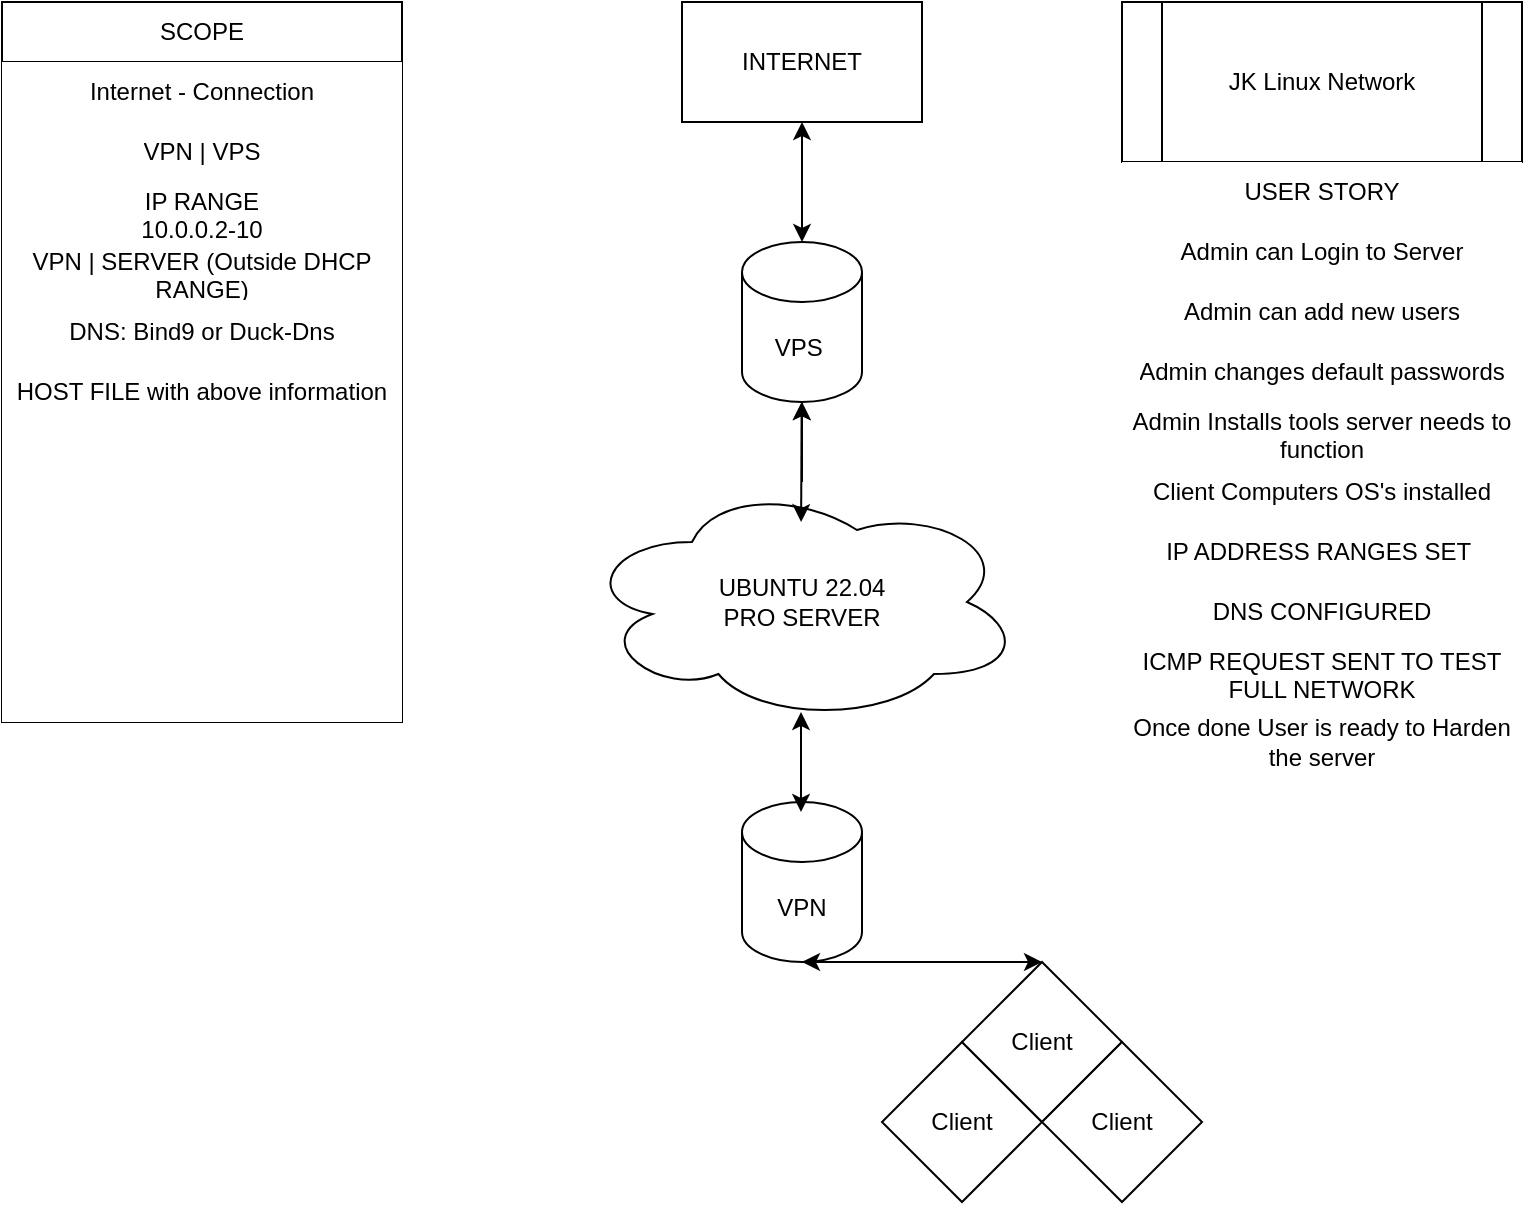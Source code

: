 <mxfile version="26.0.10">
  <diagram name="Page-1" id="jHKWkkExiyFuxQJjI6Tc">
    <mxGraphModel dx="1434" dy="772" grid="1" gridSize="10" guides="1" tooltips="1" connect="1" arrows="1" fold="1" page="1" pageScale="1" pageWidth="850" pageHeight="1100" background="none" math="0" shadow="0">
      <root>
        <mxCell id="0" />
        <mxCell id="1" parent="0" />
        <mxCell id="hKmGcdX8R-PQ6Mxp-qey-51" value="" style="edgeStyle=orthogonalEdgeStyle;rounded=0;orthogonalLoop=1;jettySize=auto;html=1;" edge="1" parent="1" source="hKmGcdX8R-PQ6Mxp-qey-1" target="hKmGcdX8R-PQ6Mxp-qey-10">
          <mxGeometry relative="1" as="geometry" />
        </mxCell>
        <mxCell id="hKmGcdX8R-PQ6Mxp-qey-1" value="UBUNTU 22.04&lt;div&gt;PRO SERVER&lt;/div&gt;" style="ellipse;shape=cloud;whiteSpace=wrap;html=1;" vertex="1" parent="1">
          <mxGeometry x="330" y="280" width="220" height="120" as="geometry" />
        </mxCell>
        <mxCell id="hKmGcdX8R-PQ6Mxp-qey-10" value="VPS&amp;nbsp;" style="shape=cylinder3;whiteSpace=wrap;html=1;boundedLbl=1;backgroundOutline=1;size=15;" vertex="1" parent="1">
          <mxGeometry x="410" y="160" width="60" height="80" as="geometry" />
        </mxCell>
        <mxCell id="hKmGcdX8R-PQ6Mxp-qey-13" value="Client" style="rhombus;whiteSpace=wrap;html=1;" vertex="1" parent="1">
          <mxGeometry x="480" y="560" width="80" height="80" as="geometry" />
        </mxCell>
        <mxCell id="hKmGcdX8R-PQ6Mxp-qey-19" value="SCOPE" style="swimlane;fontStyle=0;childLayout=stackLayout;horizontal=1;startSize=30;horizontalStack=0;resizeParent=1;resizeParentMax=0;resizeLast=0;collapsible=1;marginBottom=0;whiteSpace=wrap;html=1;" vertex="1" parent="1">
          <mxGeometry x="40" y="40" width="200" height="360" as="geometry">
            <mxRectangle x="80" y="120" width="80" height="30" as="alternateBounds" />
          </mxGeometry>
        </mxCell>
        <mxCell id="hKmGcdX8R-PQ6Mxp-qey-20" value="Internet - Connection" style="text;strokeColor=none;fillColor=default;align=center;verticalAlign=middle;spacingLeft=4;spacingRight=4;overflow=hidden;points=[[0,0.5],[1,0.5]];portConstraint=eastwest;rotatable=0;whiteSpace=wrap;html=1;" vertex="1" parent="hKmGcdX8R-PQ6Mxp-qey-19">
          <mxGeometry y="30" width="200" height="30" as="geometry" />
        </mxCell>
        <mxCell id="hKmGcdX8R-PQ6Mxp-qey-21" value="VPN | VPS" style="text;strokeColor=none;fillColor=default;align=center;verticalAlign=middle;spacingLeft=4;spacingRight=4;overflow=hidden;points=[[0,0.5],[1,0.5]];portConstraint=eastwest;rotatable=0;whiteSpace=wrap;html=1;" vertex="1" parent="hKmGcdX8R-PQ6Mxp-qey-19">
          <mxGeometry y="60" width="200" height="30" as="geometry" />
        </mxCell>
        <mxCell id="hKmGcdX8R-PQ6Mxp-qey-89" value="IP RANGE&lt;div&gt;10.0.0.2-10&lt;/div&gt;" style="text;strokeColor=none;fillColor=default;align=center;verticalAlign=middle;spacingLeft=4;spacingRight=4;overflow=hidden;points=[[0,0.5],[1,0.5]];portConstraint=eastwest;rotatable=0;whiteSpace=wrap;html=1;" vertex="1" parent="hKmGcdX8R-PQ6Mxp-qey-19">
          <mxGeometry y="90" width="200" height="30" as="geometry" />
        </mxCell>
        <mxCell id="hKmGcdX8R-PQ6Mxp-qey-87" value="VPN | SERVER (Outside DHCP RANGE)" style="text;strokeColor=none;fillColor=default;align=center;verticalAlign=middle;spacingLeft=4;spacingRight=4;overflow=hidden;points=[[0,0.5],[1,0.5]];portConstraint=eastwest;rotatable=0;whiteSpace=wrap;html=1;" vertex="1" parent="hKmGcdX8R-PQ6Mxp-qey-19">
          <mxGeometry y="120" width="200" height="30" as="geometry" />
        </mxCell>
        <mxCell id="hKmGcdX8R-PQ6Mxp-qey-86" value="DNS: Bind9 or Duck-Dns" style="text;strokeColor=none;fillColor=default;align=center;verticalAlign=middle;spacingLeft=4;spacingRight=4;overflow=hidden;points=[[0,0.5],[1,0.5]];portConstraint=eastwest;rotatable=0;whiteSpace=wrap;html=1;" vertex="1" parent="hKmGcdX8R-PQ6Mxp-qey-19">
          <mxGeometry y="150" width="200" height="30" as="geometry" />
        </mxCell>
        <mxCell id="hKmGcdX8R-PQ6Mxp-qey-85" value="HOST FILE with above information" style="text;strokeColor=none;fillColor=default;align=center;verticalAlign=middle;spacingLeft=4;spacingRight=4;overflow=hidden;points=[[0,0.5],[1,0.5]];portConstraint=eastwest;rotatable=0;whiteSpace=wrap;html=1;" vertex="1" parent="hKmGcdX8R-PQ6Mxp-qey-19">
          <mxGeometry y="180" width="200" height="30" as="geometry" />
        </mxCell>
        <mxCell id="hKmGcdX8R-PQ6Mxp-qey-84" style="text;strokeColor=none;fillColor=default;align=center;verticalAlign=middle;spacingLeft=4;spacingRight=4;overflow=hidden;points=[[0,0.5],[1,0.5]];portConstraint=eastwest;rotatable=0;whiteSpace=wrap;html=1;" vertex="1" parent="hKmGcdX8R-PQ6Mxp-qey-19">
          <mxGeometry y="210" width="200" height="30" as="geometry" />
        </mxCell>
        <mxCell id="hKmGcdX8R-PQ6Mxp-qey-83" style="text;strokeColor=none;fillColor=default;align=center;verticalAlign=middle;spacingLeft=4;spacingRight=4;overflow=hidden;points=[[0,0.5],[1,0.5]];portConstraint=eastwest;rotatable=0;whiteSpace=wrap;html=1;" vertex="1" parent="hKmGcdX8R-PQ6Mxp-qey-19">
          <mxGeometry y="240" width="200" height="30" as="geometry" />
        </mxCell>
        <mxCell id="hKmGcdX8R-PQ6Mxp-qey-82" style="text;strokeColor=none;fillColor=default;align=center;verticalAlign=middle;spacingLeft=4;spacingRight=4;overflow=hidden;points=[[0,0.5],[1,0.5]];portConstraint=eastwest;rotatable=0;whiteSpace=wrap;html=1;" vertex="1" parent="hKmGcdX8R-PQ6Mxp-qey-19">
          <mxGeometry y="270" width="200" height="30" as="geometry" />
        </mxCell>
        <mxCell id="hKmGcdX8R-PQ6Mxp-qey-81" style="text;strokeColor=none;fillColor=default;align=center;verticalAlign=middle;spacingLeft=4;spacingRight=4;overflow=hidden;points=[[0,0.5],[1,0.5]];portConstraint=eastwest;rotatable=0;whiteSpace=wrap;html=1;" vertex="1" parent="hKmGcdX8R-PQ6Mxp-qey-19">
          <mxGeometry y="300" width="200" height="30" as="geometry" />
        </mxCell>
        <mxCell id="hKmGcdX8R-PQ6Mxp-qey-80" style="text;strokeColor=none;fillColor=default;align=center;verticalAlign=middle;spacingLeft=4;spacingRight=4;overflow=hidden;points=[[0,0.5],[1,0.5]];portConstraint=eastwest;rotatable=0;whiteSpace=wrap;html=1;" vertex="1" parent="hKmGcdX8R-PQ6Mxp-qey-19">
          <mxGeometry y="330" width="200" height="30" as="geometry" />
        </mxCell>
        <mxCell id="hKmGcdX8R-PQ6Mxp-qey-34" value="JK Linux Network" style="shape=process;whiteSpace=wrap;html=1;backgroundOutline=1;" vertex="1" parent="1">
          <mxGeometry x="600" y="40" width="200" height="80" as="geometry" />
        </mxCell>
        <mxCell id="hKmGcdX8R-PQ6Mxp-qey-36" value="VPN" style="shape=cylinder3;whiteSpace=wrap;html=1;boundedLbl=1;backgroundOutline=1;size=15;" vertex="1" parent="1">
          <mxGeometry x="410" y="440" width="60" height="80" as="geometry" />
        </mxCell>
        <mxCell id="hKmGcdX8R-PQ6Mxp-qey-39" value="Client" style="rhombus;whiteSpace=wrap;html=1;" vertex="1" parent="1">
          <mxGeometry x="520" y="520" width="80" height="80" as="geometry" />
        </mxCell>
        <mxCell id="hKmGcdX8R-PQ6Mxp-qey-40" value="Client" style="rhombus;whiteSpace=wrap;html=1;" vertex="1" parent="1">
          <mxGeometry x="560" y="560" width="80" height="80" as="geometry" />
        </mxCell>
        <mxCell id="hKmGcdX8R-PQ6Mxp-qey-41" value="&lt;span&gt;INTERNET&lt;/span&gt;" style="rounded=0;html=1;labelBackgroundColor=none;fontColor=#000000;whiteSpace=wrap;" vertex="1" parent="1">
          <mxGeometry x="380" y="40" width="120" height="60" as="geometry" />
        </mxCell>
        <mxCell id="hKmGcdX8R-PQ6Mxp-qey-47" value="" style="endArrow=classic;startArrow=classic;html=1;rounded=0;entryX=0.5;entryY=1;entryDx=0;entryDy=0;" edge="1" parent="1" source="hKmGcdX8R-PQ6Mxp-qey-10" target="hKmGcdX8R-PQ6Mxp-qey-41">
          <mxGeometry width="50" height="50" relative="1" as="geometry">
            <mxPoint x="360" y="200" as="sourcePoint" />
            <mxPoint x="410" y="150" as="targetPoint" />
          </mxGeometry>
        </mxCell>
        <mxCell id="hKmGcdX8R-PQ6Mxp-qey-48" value="" style="endArrow=classic;startArrow=classic;html=1;rounded=0;exitX=0.498;exitY=0.167;exitDx=0;exitDy=0;exitPerimeter=0;" edge="1" parent="1" source="hKmGcdX8R-PQ6Mxp-qey-1" target="hKmGcdX8R-PQ6Mxp-qey-10">
          <mxGeometry width="50" height="50" relative="1" as="geometry">
            <mxPoint x="440" y="290" as="sourcePoint" />
            <mxPoint x="439.5" y="240" as="targetPoint" />
          </mxGeometry>
        </mxCell>
        <mxCell id="hKmGcdX8R-PQ6Mxp-qey-49" value="" style="endArrow=classic;startArrow=classic;html=1;rounded=0;exitX=0.5;exitY=0;exitDx=0;exitDy=0;entryX=0.5;entryY=1;entryDx=0;entryDy=0;entryPerimeter=0;" edge="1" parent="1" source="hKmGcdX8R-PQ6Mxp-qey-39" target="hKmGcdX8R-PQ6Mxp-qey-36">
          <mxGeometry width="50" height="50" relative="1" as="geometry">
            <mxPoint x="500" y="569.96" as="sourcePoint" />
            <mxPoint x="500" y="520" as="targetPoint" />
          </mxGeometry>
        </mxCell>
        <mxCell id="hKmGcdX8R-PQ6Mxp-qey-52" value="" style="endArrow=classic;startArrow=classic;html=1;rounded=0;exitX=0.5;exitY=0;exitDx=0;exitDy=0;exitPerimeter=0;entryX=0.5;entryY=0.917;entryDx=0;entryDy=0;entryPerimeter=0;" edge="1" parent="1">
          <mxGeometry width="50" height="50" relative="1" as="geometry">
            <mxPoint x="439.5" y="444.98" as="sourcePoint" />
            <mxPoint x="439.5" y="395.02" as="targetPoint" />
          </mxGeometry>
        </mxCell>
        <mxCell id="hKmGcdX8R-PQ6Mxp-qey-67" value="USER STORY" style="text;strokeColor=none;fillColor=default;align=center;verticalAlign=middle;spacingLeft=4;spacingRight=4;overflow=hidden;points=[[0,0.5],[1,0.5]];portConstraint=eastwest;rotatable=0;whiteSpace=wrap;html=1;" vertex="1" parent="1">
          <mxGeometry x="600" y="120" width="200" height="30" as="geometry" />
        </mxCell>
        <mxCell id="hKmGcdX8R-PQ6Mxp-qey-68" value="Admin can Login to Server" style="text;strokeColor=none;fillColor=default;align=center;verticalAlign=middle;spacingLeft=4;spacingRight=4;overflow=hidden;points=[[0,0.5],[1,0.5]];portConstraint=eastwest;rotatable=0;whiteSpace=wrap;html=1;" vertex="1" parent="1">
          <mxGeometry x="600" y="150" width="200" height="30" as="geometry" />
        </mxCell>
        <mxCell id="hKmGcdX8R-PQ6Mxp-qey-69" value="Admin can add new users" style="text;strokeColor=none;fillColor=default;align=center;verticalAlign=middle;spacingLeft=4;spacingRight=4;overflow=hidden;points=[[0,0.5],[1,0.5]];portConstraint=eastwest;rotatable=0;whiteSpace=wrap;html=1;" vertex="1" parent="1">
          <mxGeometry x="600" y="180" width="200" height="30" as="geometry" />
        </mxCell>
        <mxCell id="hKmGcdX8R-PQ6Mxp-qey-70" value="Admin changes default passwords" style="text;strokeColor=none;fillColor=default;align=center;verticalAlign=middle;spacingLeft=4;spacingRight=4;overflow=hidden;points=[[0,0.5],[1,0.5]];portConstraint=eastwest;rotatable=0;whiteSpace=wrap;html=1;" vertex="1" parent="1">
          <mxGeometry x="600" y="210" width="200" height="30" as="geometry" />
        </mxCell>
        <mxCell id="hKmGcdX8R-PQ6Mxp-qey-71" value="Admin Installs tools server needs to function" style="text;strokeColor=none;fillColor=default;align=center;verticalAlign=middle;spacingLeft=4;spacingRight=4;overflow=hidden;points=[[0,0.5],[1,0.5]];portConstraint=eastwest;rotatable=0;whiteSpace=wrap;html=1;" vertex="1" parent="1">
          <mxGeometry x="600" y="240" width="200" height="30" as="geometry" />
        </mxCell>
        <mxCell id="hKmGcdX8R-PQ6Mxp-qey-72" value="Client Computers OS&#39;s installed" style="text;strokeColor=none;fillColor=default;align=center;verticalAlign=middle;spacingLeft=4;spacingRight=4;overflow=hidden;points=[[0,0.5],[1,0.5]];portConstraint=eastwest;rotatable=0;whiteSpace=wrap;html=1;" vertex="1" parent="1">
          <mxGeometry x="600" y="270" width="200" height="30" as="geometry" />
        </mxCell>
        <mxCell id="hKmGcdX8R-PQ6Mxp-qey-73" value="IP ADDRESS RANGES SET&amp;nbsp;" style="text;strokeColor=none;fillColor=default;align=center;verticalAlign=middle;spacingLeft=4;spacingRight=4;overflow=hidden;points=[[0,0.5],[1,0.5]];portConstraint=eastwest;rotatable=0;whiteSpace=wrap;html=1;" vertex="1" parent="1">
          <mxGeometry x="600" y="300" width="200" height="30" as="geometry" />
        </mxCell>
        <mxCell id="hKmGcdX8R-PQ6Mxp-qey-74" value="DNS CONFIGURED" style="text;strokeColor=none;fillColor=default;align=center;verticalAlign=middle;spacingLeft=4;spacingRight=4;overflow=hidden;points=[[0,0.5],[1,0.5]];portConstraint=eastwest;rotatable=0;whiteSpace=wrap;html=1;" vertex="1" parent="1">
          <mxGeometry x="600" y="330" width="200" height="30" as="geometry" />
        </mxCell>
        <mxCell id="hKmGcdX8R-PQ6Mxp-qey-75" value="ICMP REQUEST SENT TO TEST FULL NETWORK" style="text;strokeColor=none;fillColor=default;align=center;verticalAlign=middle;spacingLeft=4;spacingRight=4;overflow=hidden;points=[[0,0.5],[1,0.5]];portConstraint=eastwest;rotatable=0;whiteSpace=wrap;html=1;" vertex="1" parent="1">
          <mxGeometry x="600" y="360" width="200" height="30" as="geometry" />
        </mxCell>
        <mxCell id="hKmGcdX8R-PQ6Mxp-qey-76" value="Once done User is ready to Harden the server" style="text;strokeColor=none;fillColor=default;align=center;verticalAlign=middle;spacingLeft=4;spacingRight=4;overflow=hidden;points=[[0,0.5],[1,0.5]];portConstraint=eastwest;rotatable=0;whiteSpace=wrap;html=1;" vertex="1" parent="1">
          <mxGeometry x="600" y="390" width="200" height="40" as="geometry" />
        </mxCell>
      </root>
    </mxGraphModel>
  </diagram>
</mxfile>
